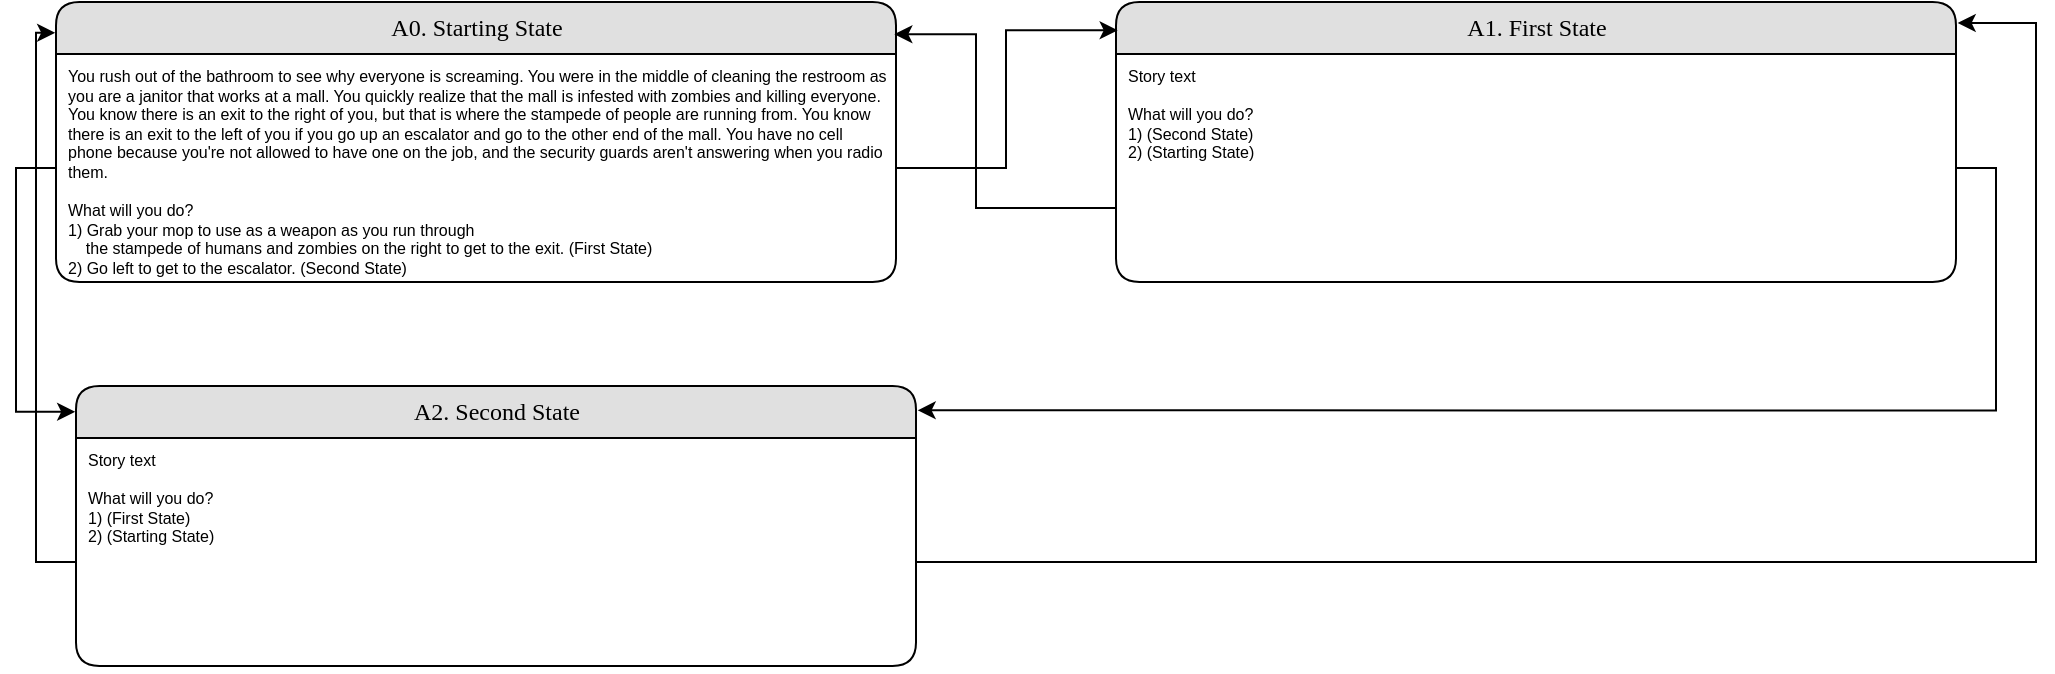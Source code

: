 <mxfile version="12.9.2" type="device"><diagram name="Page-1" id="b520641d-4fe3-3701-9064-5fc419738815"><mxGraphModel dx="1422" dy="521" grid="1" gridSize="10" guides="1" tooltips="1" connect="1" arrows="1" fold="1" page="1" pageScale="1" pageWidth="1100" pageHeight="850" background="#ffffff" math="0" shadow="0"><root><mxCell id="0"/><mxCell id="1" parent="0"/><mxCell id="21ea969265ad0168-6" value="A0. Starting State" style="swimlane;html=1;fontStyle=0;childLayout=stackLayout;horizontal=1;startSize=26;fillColor=#e0e0e0;horizontalStack=0;resizeParent=1;resizeLast=0;collapsible=1;marginBottom=0;swimlaneFillColor=#ffffff;align=center;rounded=1;shadow=0;comic=0;labelBackgroundColor=none;strokeWidth=1;fontFamily=Verdana;fontSize=12" parent="1" vertex="1"><mxGeometry x="30" y="74" width="420" height="140" as="geometry"/></mxCell><mxCell id="21ea969265ad0168-7" value="&lt;div style=&quot;font-size: 8px&quot;&gt;&lt;font style=&quot;font-size: 8px&quot;&gt;You rush out of the bathroom to see why everyone is screaming. You were in the middle of cleaning the restroom as you are a janitor that works at a mall. You quickly realize that the mall is infested with zombies and killing everyone. You know there is an exit to the right of you, but that is where the stampede of people are running from. You know there is an exit to the left of you if you go up an escalator and go to the other end of the mall. You have no cell phone because you're not allowed to have one on the job, and the security guards aren't answering when you radio them.&lt;/font&gt;&lt;/div&gt;&lt;div style=&quot;font-size: 8px&quot;&gt;&lt;font style=&quot;font-size: 8px&quot;&gt;&lt;br&gt;&lt;/font&gt;&lt;/div&gt;&lt;div style=&quot;font-size: 8px&quot;&gt;&lt;font style=&quot;font-size: 8px&quot;&gt;What will you do?&lt;/font&gt;&lt;/div&gt;&lt;div style=&quot;font-size: 8px&quot;&gt;&lt;font style=&quot;font-size: 8px&quot;&gt;1) Grab your mop to use as a weapon as you run through&amp;nbsp;&lt;/font&gt;&lt;/div&gt;&lt;div style=&quot;font-size: 8px&quot;&gt;&lt;font style=&quot;font-size: 8px&quot;&gt;&amp;nbsp; &amp;nbsp; the stampede of humans and zombies on the right to get to the exit. (First State)&lt;/font&gt;&lt;/div&gt;&lt;div style=&quot;font-size: 8px&quot;&gt;&lt;font style=&quot;font-size: 8px&quot;&gt;2) Go left to get to the escalator. (Second State)&lt;/font&gt;&lt;/div&gt;" style="text;html=1;strokeColor=none;fillColor=none;spacingLeft=4;spacingRight=4;whiteSpace=wrap;overflow=hidden;rotatable=0;points=[[0,0.5],[1,0.5]];portConstraint=eastwest;" parent="21ea969265ad0168-6" vertex="1"><mxGeometry y="26" width="420" height="114" as="geometry"/></mxCell><mxCell id="21ea969265ad0168-10" value="A1. First State" style="swimlane;html=1;fontStyle=0;childLayout=stackLayout;horizontal=1;startSize=26;fillColor=#e0e0e0;horizontalStack=0;resizeParent=1;resizeLast=0;collapsible=1;marginBottom=0;swimlaneFillColor=#ffffff;align=center;rounded=1;shadow=0;comic=0;labelBackgroundColor=none;strokeWidth=1;fontFamily=Verdana;fontSize=12" parent="1" vertex="1"><mxGeometry x="560" y="74" width="420" height="140" as="geometry"/></mxCell><mxCell id="21ea969265ad0168-11" value="Story text&lt;br style=&quot;font-size: 8px;&quot;&gt;&lt;br style=&quot;font-size: 8px;&quot;&gt;What will you do?&lt;br style=&quot;font-size: 8px;&quot;&gt;1) (Second State)&lt;br style=&quot;font-size: 8px;&quot;&gt;2) (Starting State)" style="text;html=1;strokeColor=none;fillColor=none;spacingLeft=4;spacingRight=4;whiteSpace=wrap;overflow=hidden;rotatable=0;points=[[0,0.5],[1,0.5]];portConstraint=eastwest;fontSize=8;" parent="21ea969265ad0168-10" vertex="1"><mxGeometry y="26" width="420" height="114" as="geometry"/></mxCell><mxCell id="21ea969265ad0168-14" value="A2. Second State" style="swimlane;html=1;fontStyle=0;childLayout=stackLayout;horizontal=1;startSize=26;fillColor=#e0e0e0;horizontalStack=0;resizeParent=1;resizeLast=0;collapsible=1;marginBottom=0;swimlaneFillColor=#ffffff;align=center;rounded=1;shadow=0;comic=0;labelBackgroundColor=none;strokeWidth=1;fontFamily=Verdana;fontSize=12" parent="1" vertex="1"><mxGeometry x="40" y="266" width="420" height="140" as="geometry"/></mxCell><mxCell id="21ea969265ad0168-15" value="Story text&lt;br style=&quot;font-size: 8px&quot;&gt;&lt;br style=&quot;font-size: 8px&quot;&gt;What will you do?&lt;br&gt;1) (First State)&lt;br&gt;2) (Starting State)" style="text;html=1;strokeColor=none;fillColor=none;spacingLeft=4;spacingRight=4;whiteSpace=wrap;overflow=hidden;rotatable=0;points=[[0,0.5],[1,0.5]];portConstraint=eastwest;fontSize=8;" parent="21ea969265ad0168-14" vertex="1"><mxGeometry y="26" width="420" height="114" as="geometry"/></mxCell><mxCell id="YywBH4fftUsa8Izouj73-6" style="edgeStyle=orthogonalEdgeStyle;rounded=0;orthogonalLoop=1;jettySize=auto;html=1;exitX=1;exitY=0.5;exitDx=0;exitDy=0;entryX=1.002;entryY=0.087;entryDx=0;entryDy=0;entryPerimeter=0;fontSize=8;" edge="1" parent="1" source="21ea969265ad0168-11" target="21ea969265ad0168-14"><mxGeometry relative="1" as="geometry"/></mxCell><mxCell id="YywBH4fftUsa8Izouj73-8" style="edgeStyle=orthogonalEdgeStyle;rounded=0;orthogonalLoop=1;jettySize=auto;html=1;exitX=1;exitY=0.5;exitDx=0;exitDy=0;entryX=0.002;entryY=0.101;entryDx=0;entryDy=0;entryPerimeter=0;fontSize=8;" edge="1" parent="1" source="21ea969265ad0168-7" target="21ea969265ad0168-10"><mxGeometry relative="1" as="geometry"/></mxCell><mxCell id="YywBH4fftUsa8Izouj73-10" style="edgeStyle=orthogonalEdgeStyle;rounded=0;orthogonalLoop=1;jettySize=auto;html=1;exitX=0;exitY=0.5;exitDx=0;exitDy=0;entryX=-0.001;entryY=0.092;entryDx=0;entryDy=0;entryPerimeter=0;fontSize=8;" edge="1" parent="1" source="21ea969265ad0168-7" target="21ea969265ad0168-14"><mxGeometry relative="1" as="geometry"/></mxCell><mxCell id="YywBH4fftUsa8Izouj73-11" style="edgeStyle=orthogonalEdgeStyle;rounded=0;orthogonalLoop=1;jettySize=auto;html=1;exitX=0;exitY=0.5;exitDx=0;exitDy=0;entryX=0.998;entryY=0.115;entryDx=0;entryDy=0;entryPerimeter=0;fontSize=8;" edge="1" parent="1" source="21ea969265ad0168-11" target="21ea969265ad0168-6"><mxGeometry relative="1" as="geometry"><Array as="points"><mxPoint x="490" y="177"/><mxPoint x="490" y="90"/></Array></mxGeometry></mxCell><mxCell id="YywBH4fftUsa8Izouj73-12" style="edgeStyle=orthogonalEdgeStyle;rounded=0;orthogonalLoop=1;jettySize=auto;html=1;exitX=0;exitY=0.5;exitDx=0;exitDy=0;entryX=-0.001;entryY=0.11;entryDx=0;entryDy=0;entryPerimeter=0;fontSize=8;" edge="1" parent="1" source="21ea969265ad0168-15" target="21ea969265ad0168-6"><mxGeometry relative="1" as="geometry"><Array as="points"><mxPoint x="20" y="354"/><mxPoint x="20" y="89"/></Array></mxGeometry></mxCell><mxCell id="YywBH4fftUsa8Izouj73-13" style="edgeStyle=orthogonalEdgeStyle;rounded=0;orthogonalLoop=1;jettySize=auto;html=1;exitX=1;exitY=0.5;exitDx=0;exitDy=0;fontSize=8;entryX=1.002;entryY=0.075;entryDx=0;entryDy=0;entryPerimeter=0;" edge="1" parent="1" source="21ea969265ad0168-15" target="21ea969265ad0168-10"><mxGeometry relative="1" as="geometry"><mxPoint x="1080" y="80" as="targetPoint"/><Array as="points"><mxPoint x="1020" y="354"/><mxPoint x="1020" y="85"/></Array></mxGeometry></mxCell></root></mxGraphModel></diagram></mxfile>